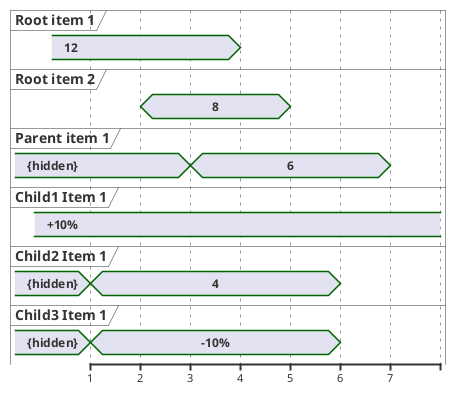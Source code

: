 @startuml
concise "Root item 1" as root1
concise "Root item 2" as root2
concise "Parent item 1" as parent1
concise "Child1 Item 1" as child1_1
concise "Child2 Item 1" as child2_1
concise "Child3 Item 1" as child3_1

root1 is "12"
child1_1 is "+10%"
parent1 is {hidden}
child2_1 is {hidden}
child3_1 is {hidden}

@root1
4 is {hidden}

@root2
2 is "8"
5 is {hidden}

@parent1
3 is "6"
7 is {hidden}

@child2_1
1 is "4"
6 is {hidden}

@child3_1
1 is "-10%"
6 is {hidden}

@enduml
